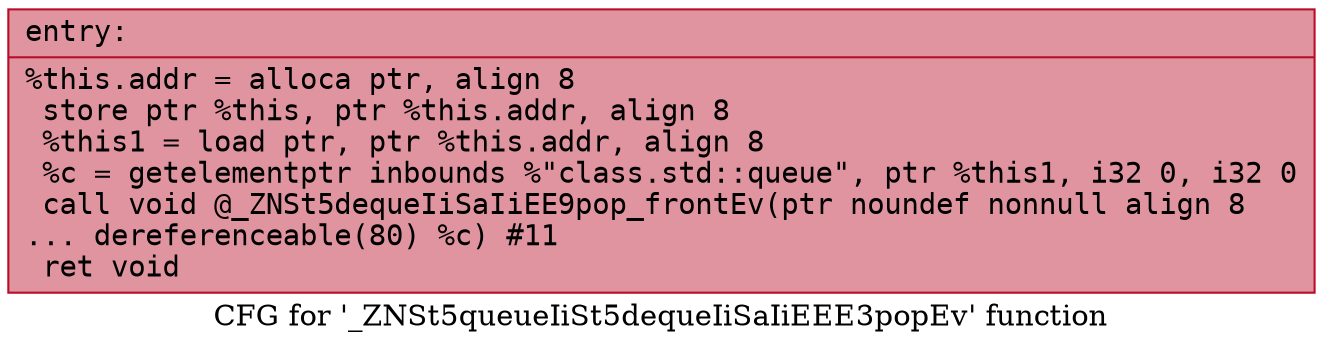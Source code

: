 digraph "CFG for '_ZNSt5queueIiSt5dequeIiSaIiEEE3popEv' function" {
	label="CFG for '_ZNSt5queueIiSt5dequeIiSaIiEEE3popEv' function";

	Node0x5646193dc630 [shape=record,color="#b70d28ff", style=filled, fillcolor="#b70d2870" fontname="Courier",label="{entry:\l|  %this.addr = alloca ptr, align 8\l  store ptr %this, ptr %this.addr, align 8\l  %this1 = load ptr, ptr %this.addr, align 8\l  %c = getelementptr inbounds %\"class.std::queue\", ptr %this1, i32 0, i32 0\l  call void @_ZNSt5dequeIiSaIiEE9pop_frontEv(ptr noundef nonnull align 8\l... dereferenceable(80) %c) #11\l  ret void\l}"];
}
